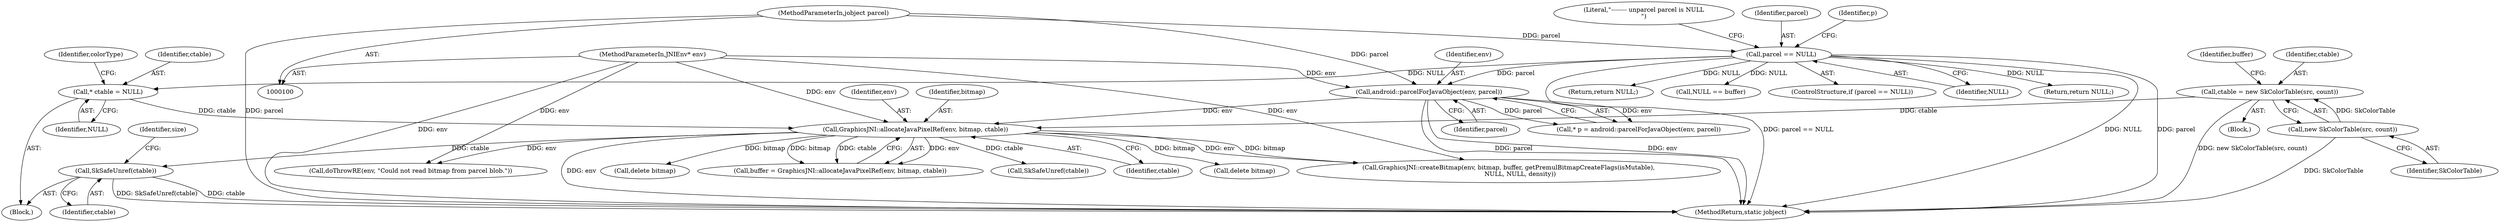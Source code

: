 digraph "0_Android_d44e5bde18a41beda39d49189bef7f2ba7c8f3cb@pointer" {
"1000242" [label="(Call,SkSafeUnref(ctable))"];
"1000227" [label="(Call,GraphicsJNI::allocateJavaPixelRef(env, bitmap, ctable))"];
"1000117" [label="(Call,android::parcelForJavaObject(env, parcel))"];
"1000101" [label="(MethodParameterIn,JNIEnv* env)"];
"1000106" [label="(Call,parcel == NULL)"];
"1000103" [label="(MethodParameterIn,jobject parcel)"];
"1000220" [label="(Call,ctable = new SkColorTable(src, count))"];
"1000222" [label="(Call,new SkColorTable(src, count))"];
"1000189" [label="(Call,* ctable = NULL)"];
"1000246" [label="(Identifier,size)"];
"1000238" [label="(Call,delete bitmap)"];
"1000227" [label="(Call,GraphicsJNI::allocateJavaPixelRef(env, bitmap, ctable))"];
"1000220" [label="(Call,ctable = new SkColorTable(src, count))"];
"1000178" [label="(Return,return NULL;)"];
"1000223" [label="(Identifier,SkColorTable)"];
"1000283" [label="(MethodReturn,static jobject)"];
"1000112" [label="(Return,return NULL;)"];
"1000232" [label="(Call,NULL == buffer)"];
"1000107" [label="(Identifier,parcel)"];
"1000106" [label="(Call,parcel == NULL)"];
"1000119" [label="(Identifier,parcel)"];
"1000116" [label="(Identifier,p)"];
"1000194" [label="(Identifier,colorType)"];
"1000189" [label="(Call,* ctable = NULL)"];
"1000225" [label="(Call,buffer = GraphicsJNI::allocateJavaPixelRef(env, bitmap, ctable))"];
"1000228" [label="(Identifier,env)"];
"1000101" [label="(MethodParameterIn,JNIEnv* env)"];
"1000118" [label="(Identifier,env)"];
"1000191" [label="(Identifier,NULL)"];
"1000222" [label="(Call,new SkColorTable(src, count))"];
"1000236" [label="(Call,SkSafeUnref(ctable))"];
"1000190" [label="(Identifier,ctable)"];
"1000111" [label="(Literal,\"-------- unparcel parcel is NULL\n\")"];
"1000115" [label="(Call,* p = android::parcelForJavaObject(env, parcel))"];
"1000105" [label="(ControlStructure,if (parcel == NULL))"];
"1000117" [label="(Call,android::parcelForJavaObject(env, parcel))"];
"1000230" [label="(Identifier,ctable)"];
"1000221" [label="(Identifier,ctable)"];
"1000262" [label="(Call,delete bitmap)"];
"1000104" [label="(Block,)"];
"1000103" [label="(MethodParameterIn,jobject parcel)"];
"1000205" [label="(Block,)"];
"1000242" [label="(Call,SkSafeUnref(ctable))"];
"1000243" [label="(Identifier,ctable)"];
"1000108" [label="(Identifier,NULL)"];
"1000229" [label="(Identifier,bitmap)"];
"1000259" [label="(Call,doThrowRE(env, \"Could not read bitmap from parcel blob.\"))"];
"1000274" [label="(Call,GraphicsJNI::createBitmap(env, bitmap, buffer, getPremulBitmapCreateFlags(isMutable),\n            NULL, NULL, density))"];
"1000226" [label="(Identifier,buffer)"];
"1000242" -> "1000104"  [label="AST: "];
"1000242" -> "1000243"  [label="CFG: "];
"1000243" -> "1000242"  [label="AST: "];
"1000246" -> "1000242"  [label="CFG: "];
"1000242" -> "1000283"  [label="DDG: SkSafeUnref(ctable)"];
"1000242" -> "1000283"  [label="DDG: ctable"];
"1000227" -> "1000242"  [label="DDG: ctable"];
"1000227" -> "1000225"  [label="AST: "];
"1000227" -> "1000230"  [label="CFG: "];
"1000228" -> "1000227"  [label="AST: "];
"1000229" -> "1000227"  [label="AST: "];
"1000230" -> "1000227"  [label="AST: "];
"1000225" -> "1000227"  [label="CFG: "];
"1000227" -> "1000283"  [label="DDG: env"];
"1000227" -> "1000225"  [label="DDG: env"];
"1000227" -> "1000225"  [label="DDG: bitmap"];
"1000227" -> "1000225"  [label="DDG: ctable"];
"1000117" -> "1000227"  [label="DDG: env"];
"1000101" -> "1000227"  [label="DDG: env"];
"1000220" -> "1000227"  [label="DDG: ctable"];
"1000189" -> "1000227"  [label="DDG: ctable"];
"1000227" -> "1000236"  [label="DDG: ctable"];
"1000227" -> "1000238"  [label="DDG: bitmap"];
"1000227" -> "1000259"  [label="DDG: env"];
"1000227" -> "1000262"  [label="DDG: bitmap"];
"1000227" -> "1000274"  [label="DDG: env"];
"1000227" -> "1000274"  [label="DDG: bitmap"];
"1000117" -> "1000115"  [label="AST: "];
"1000117" -> "1000119"  [label="CFG: "];
"1000118" -> "1000117"  [label="AST: "];
"1000119" -> "1000117"  [label="AST: "];
"1000115" -> "1000117"  [label="CFG: "];
"1000117" -> "1000283"  [label="DDG: env"];
"1000117" -> "1000283"  [label="DDG: parcel"];
"1000117" -> "1000115"  [label="DDG: env"];
"1000117" -> "1000115"  [label="DDG: parcel"];
"1000101" -> "1000117"  [label="DDG: env"];
"1000106" -> "1000117"  [label="DDG: parcel"];
"1000103" -> "1000117"  [label="DDG: parcel"];
"1000101" -> "1000100"  [label="AST: "];
"1000101" -> "1000283"  [label="DDG: env"];
"1000101" -> "1000259"  [label="DDG: env"];
"1000101" -> "1000274"  [label="DDG: env"];
"1000106" -> "1000105"  [label="AST: "];
"1000106" -> "1000108"  [label="CFG: "];
"1000107" -> "1000106"  [label="AST: "];
"1000108" -> "1000106"  [label="AST: "];
"1000111" -> "1000106"  [label="CFG: "];
"1000116" -> "1000106"  [label="CFG: "];
"1000106" -> "1000283"  [label="DDG: NULL"];
"1000106" -> "1000283"  [label="DDG: parcel"];
"1000106" -> "1000283"  [label="DDG: parcel == NULL"];
"1000103" -> "1000106"  [label="DDG: parcel"];
"1000106" -> "1000112"  [label="DDG: NULL"];
"1000106" -> "1000178"  [label="DDG: NULL"];
"1000106" -> "1000189"  [label="DDG: NULL"];
"1000106" -> "1000232"  [label="DDG: NULL"];
"1000103" -> "1000100"  [label="AST: "];
"1000103" -> "1000283"  [label="DDG: parcel"];
"1000220" -> "1000205"  [label="AST: "];
"1000220" -> "1000222"  [label="CFG: "];
"1000221" -> "1000220"  [label="AST: "];
"1000222" -> "1000220"  [label="AST: "];
"1000226" -> "1000220"  [label="CFG: "];
"1000220" -> "1000283"  [label="DDG: new SkColorTable(src, count)"];
"1000222" -> "1000220"  [label="DDG: SkColorTable"];
"1000222" -> "1000223"  [label="CFG: "];
"1000223" -> "1000222"  [label="AST: "];
"1000222" -> "1000283"  [label="DDG: SkColorTable"];
"1000189" -> "1000104"  [label="AST: "];
"1000189" -> "1000191"  [label="CFG: "];
"1000190" -> "1000189"  [label="AST: "];
"1000191" -> "1000189"  [label="AST: "];
"1000194" -> "1000189"  [label="CFG: "];
}
